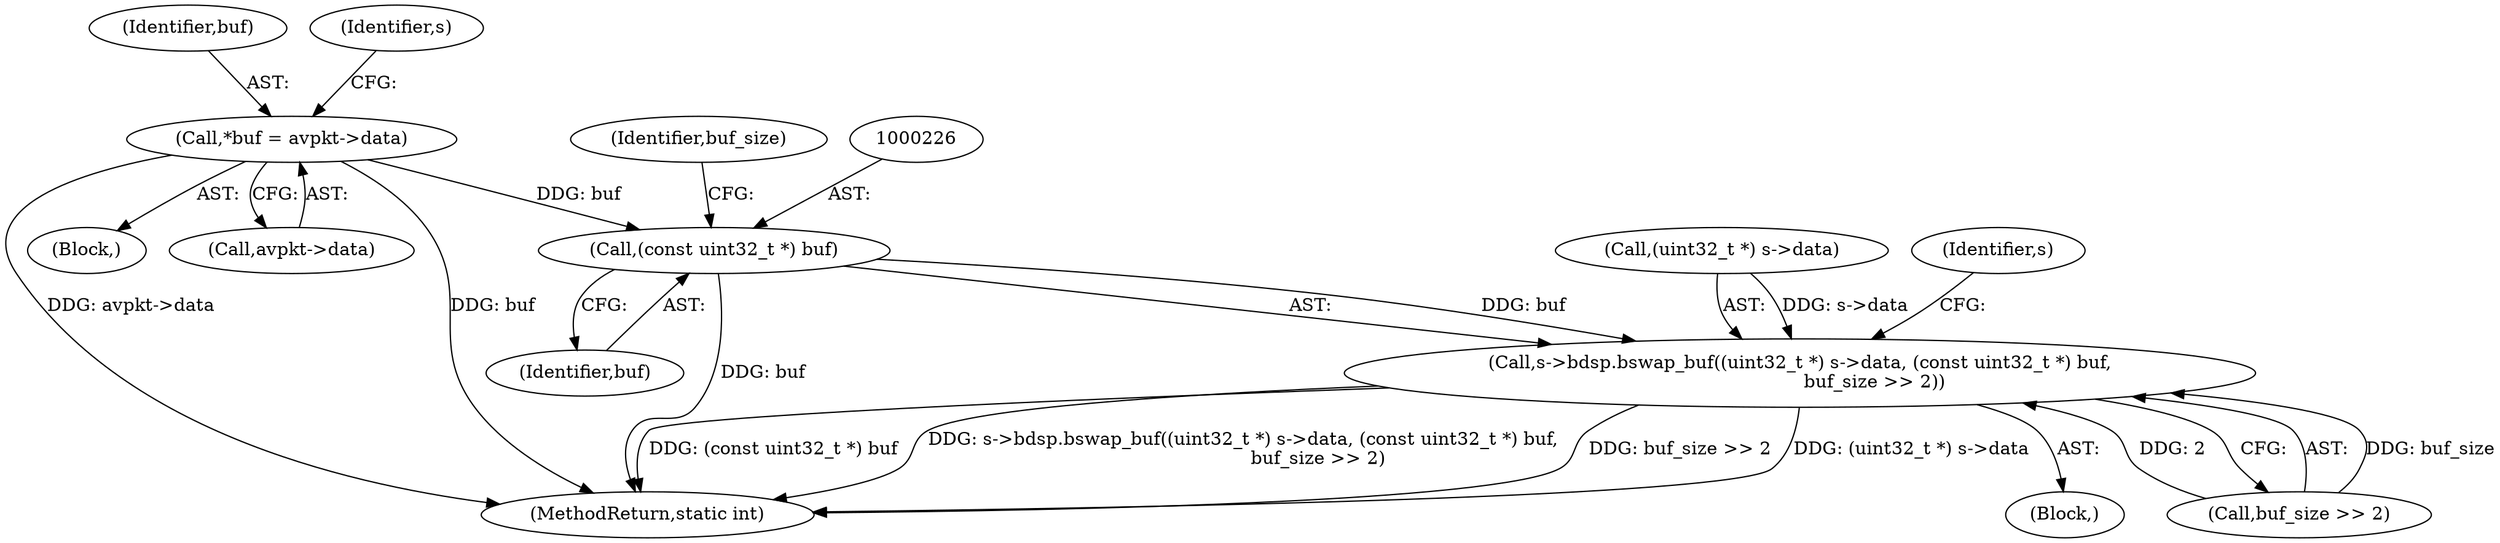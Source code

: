 digraph "0_FFmpeg_ba4beaf6149f7241c8bd85fe853318c2f6837ad0@pointer" {
"1000225" [label="(Call,(const uint32_t *) buf)"];
"1000116" [label="(Call,*buf = avpkt->data)"];
"1000219" [label="(Call,s->bdsp.bswap_buf((uint32_t *) s->data, (const uint32_t *) buf,\n                          buf_size >> 2))"];
"1000227" [label="(Identifier,buf)"];
"1000229" [label="(Identifier,buf_size)"];
"1000116" [label="(Call,*buf = avpkt->data)"];
"1000228" [label="(Call,buf_size >> 2)"];
"1000117" [label="(Identifier,buf)"];
"1000225" [label="(Call,(const uint32_t *) buf)"];
"1000703" [label="(MethodReturn,static int)"];
"1000110" [label="(Block,)"];
"1000219" [label="(Call,s->bdsp.bswap_buf((uint32_t *) s->data, (const uint32_t *) buf,\n                          buf_size >> 2))"];
"1000220" [label="(Call,(uint32_t *) s->data)"];
"1000145" [label="(Block,)"];
"1000234" [label="(Identifier,s)"];
"1000118" [label="(Call,avpkt->data)"];
"1000123" [label="(Identifier,s)"];
"1000225" -> "1000219"  [label="AST: "];
"1000225" -> "1000227"  [label="CFG: "];
"1000226" -> "1000225"  [label="AST: "];
"1000227" -> "1000225"  [label="AST: "];
"1000229" -> "1000225"  [label="CFG: "];
"1000225" -> "1000703"  [label="DDG: buf"];
"1000225" -> "1000219"  [label="DDG: buf"];
"1000116" -> "1000225"  [label="DDG: buf"];
"1000116" -> "1000110"  [label="AST: "];
"1000116" -> "1000118"  [label="CFG: "];
"1000117" -> "1000116"  [label="AST: "];
"1000118" -> "1000116"  [label="AST: "];
"1000123" -> "1000116"  [label="CFG: "];
"1000116" -> "1000703"  [label="DDG: buf"];
"1000116" -> "1000703"  [label="DDG: avpkt->data"];
"1000219" -> "1000145"  [label="AST: "];
"1000219" -> "1000228"  [label="CFG: "];
"1000220" -> "1000219"  [label="AST: "];
"1000228" -> "1000219"  [label="AST: "];
"1000234" -> "1000219"  [label="CFG: "];
"1000219" -> "1000703"  [label="DDG: (const uint32_t *) buf"];
"1000219" -> "1000703"  [label="DDG: s->bdsp.bswap_buf((uint32_t *) s->data, (const uint32_t *) buf,\n                          buf_size >> 2)"];
"1000219" -> "1000703"  [label="DDG: buf_size >> 2"];
"1000219" -> "1000703"  [label="DDG: (uint32_t *) s->data"];
"1000220" -> "1000219"  [label="DDG: s->data"];
"1000228" -> "1000219"  [label="DDG: buf_size"];
"1000228" -> "1000219"  [label="DDG: 2"];
}
